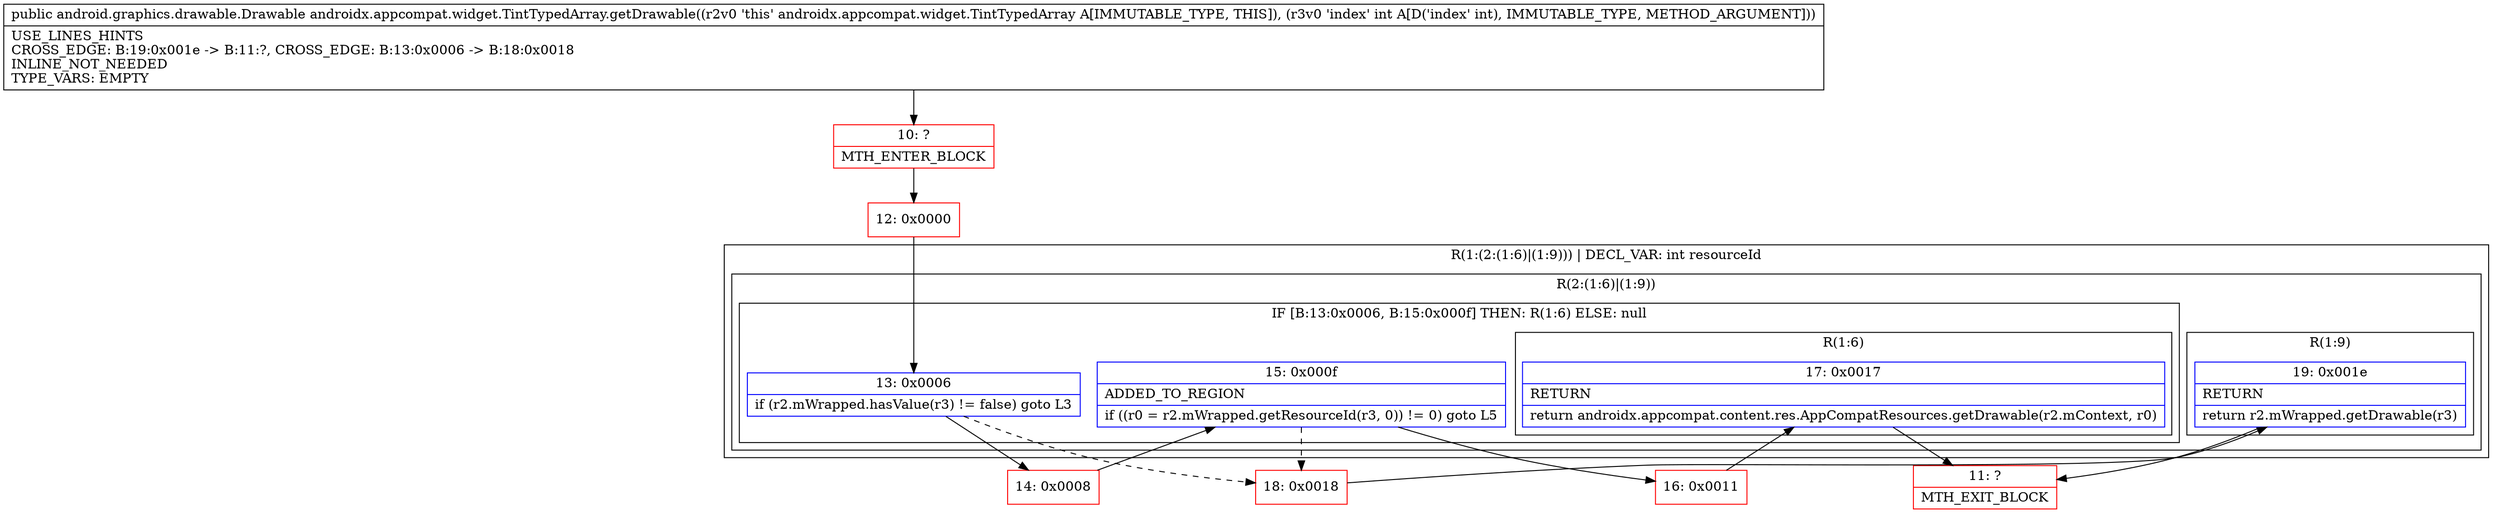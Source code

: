 digraph "CFG forandroidx.appcompat.widget.TintTypedArray.getDrawable(I)Landroid\/graphics\/drawable\/Drawable;" {
subgraph cluster_Region_138783730 {
label = "R(1:(2:(1:6)|(1:9))) | DECL_VAR: int resourceId\l";
node [shape=record,color=blue];
subgraph cluster_Region_1116774403 {
label = "R(2:(1:6)|(1:9))";
node [shape=record,color=blue];
subgraph cluster_IfRegion_532303770 {
label = "IF [B:13:0x0006, B:15:0x000f] THEN: R(1:6) ELSE: null";
node [shape=record,color=blue];
Node_13 [shape=record,label="{13\:\ 0x0006|if (r2.mWrapped.hasValue(r3) != false) goto L3\l}"];
Node_15 [shape=record,label="{15\:\ 0x000f|ADDED_TO_REGION\l|if ((r0 = r2.mWrapped.getResourceId(r3, 0)) != 0) goto L5\l}"];
subgraph cluster_Region_129100132 {
label = "R(1:6)";
node [shape=record,color=blue];
Node_17 [shape=record,label="{17\:\ 0x0017|RETURN\l|return androidx.appcompat.content.res.AppCompatResources.getDrawable(r2.mContext, r0)\l}"];
}
}
subgraph cluster_Region_571398235 {
label = "R(1:9)";
node [shape=record,color=blue];
Node_19 [shape=record,label="{19\:\ 0x001e|RETURN\l|return r2.mWrapped.getDrawable(r3)\l}"];
}
}
}
Node_10 [shape=record,color=red,label="{10\:\ ?|MTH_ENTER_BLOCK\l}"];
Node_12 [shape=record,color=red,label="{12\:\ 0x0000}"];
Node_14 [shape=record,color=red,label="{14\:\ 0x0008}"];
Node_16 [shape=record,color=red,label="{16\:\ 0x0011}"];
Node_11 [shape=record,color=red,label="{11\:\ ?|MTH_EXIT_BLOCK\l}"];
Node_18 [shape=record,color=red,label="{18\:\ 0x0018}"];
MethodNode[shape=record,label="{public android.graphics.drawable.Drawable androidx.appcompat.widget.TintTypedArray.getDrawable((r2v0 'this' androidx.appcompat.widget.TintTypedArray A[IMMUTABLE_TYPE, THIS]), (r3v0 'index' int A[D('index' int), IMMUTABLE_TYPE, METHOD_ARGUMENT]))  | USE_LINES_HINTS\lCROSS_EDGE: B:19:0x001e \-\> B:11:?, CROSS_EDGE: B:13:0x0006 \-\> B:18:0x0018\lINLINE_NOT_NEEDED\lTYPE_VARS: EMPTY\l}"];
MethodNode -> Node_10;Node_13 -> Node_14;
Node_13 -> Node_18[style=dashed];
Node_15 -> Node_16;
Node_15 -> Node_18[style=dashed];
Node_17 -> Node_11;
Node_19 -> Node_11;
Node_10 -> Node_12;
Node_12 -> Node_13;
Node_14 -> Node_15;
Node_16 -> Node_17;
Node_18 -> Node_19;
}

